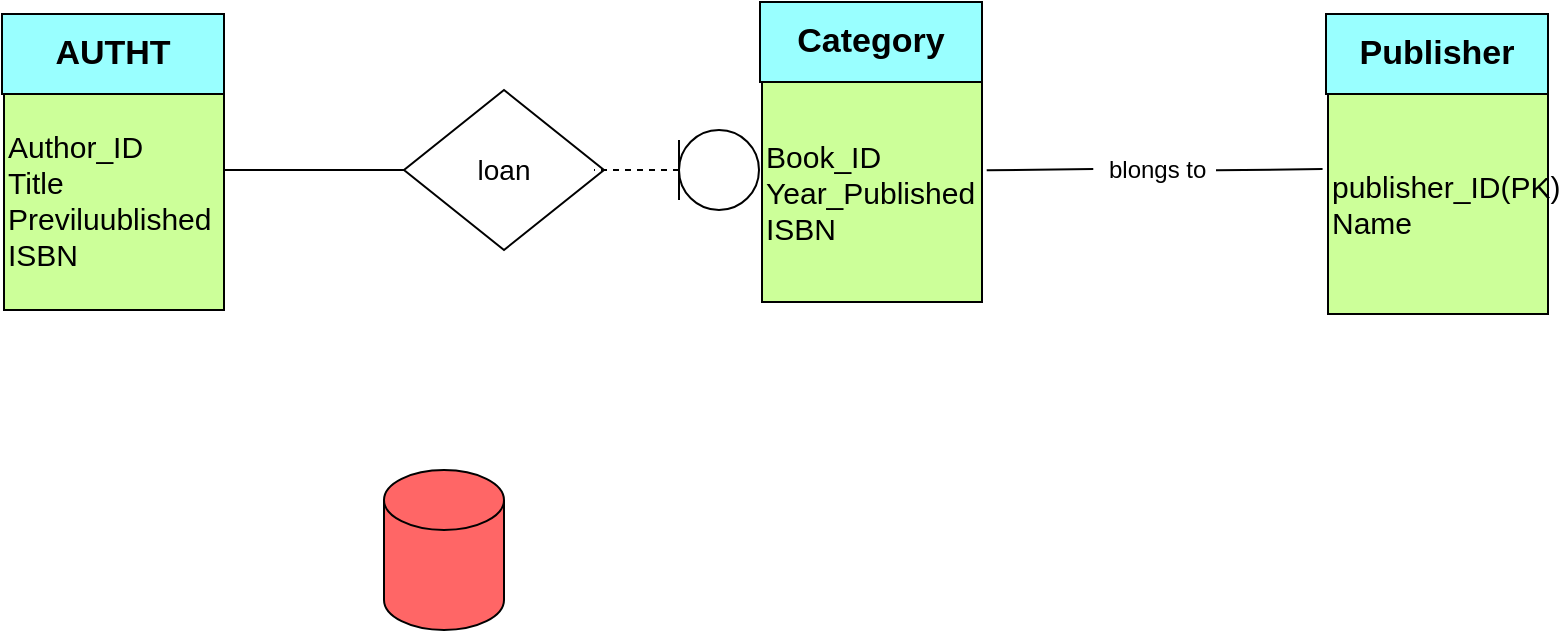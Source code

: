 <mxfile version="26.2.14">
  <diagram name="Page-1" id="FoEoWMVOJTnuln3-TEQc">
    <mxGraphModel dx="786" dy="451" grid="1" gridSize="10" guides="1" tooltips="1" connect="1" arrows="1" fold="1" page="1" pageScale="1" pageWidth="850" pageHeight="1100" math="0" shadow="0">
      <root>
        <mxCell id="0" />
        <mxCell id="1" parent="0" />
        <mxCell id="AqOa6sonlPo9D2rfYCfu-1" value="&lt;font style=&quot;font-size: 14px;&quot;&gt;loan&lt;/font&gt;" style="rhombus;whiteSpace=wrap;html=1;" parent="1" vertex="1">
          <mxGeometry x="330" y="80" width="100" height="80" as="geometry" />
        </mxCell>
        <mxCell id="AqOa6sonlPo9D2rfYCfu-2" value="&lt;font style=&quot;font-size: 15px;&quot;&gt;Author_ID&lt;/font&gt;&lt;div&gt;&lt;font style=&quot;font-size: 15px;&quot;&gt;Title&lt;/font&gt;&lt;/div&gt;&lt;div&gt;&lt;font style=&quot;font-size: 15px;&quot;&gt;Previluublished&lt;/font&gt;&lt;/div&gt;&lt;div&gt;&lt;font style=&quot;font-size: 15px;&quot;&gt;ISBN&lt;/font&gt;&lt;/div&gt;" style="whiteSpace=wrap;html=1;aspect=fixed;align=left;fillColor=#CCFF99;" parent="1" vertex="1">
          <mxGeometry x="130" y="80" width="110" height="110" as="geometry" />
        </mxCell>
        <mxCell id="AqOa6sonlPo9D2rfYCfu-3" value="&lt;b&gt;&lt;font style=&quot;font-size: 17px;&quot;&gt;AUTHT&lt;/font&gt;&lt;/b&gt;" style="rounded=0;whiteSpace=wrap;html=1;fillColor=#99FFFF;" parent="1" vertex="1">
          <mxGeometry x="129" y="42" width="111" height="40" as="geometry" />
        </mxCell>
        <mxCell id="AqOa6sonlPo9D2rfYCfu-4" value="" style="endArrow=none;html=1;rounded=0;" parent="1" edge="1">
          <mxGeometry width="50" height="50" relative="1" as="geometry">
            <mxPoint x="240" y="120" as="sourcePoint" />
            <mxPoint x="330" y="120" as="targetPoint" />
            <Array as="points">
              <mxPoint x="300" y="120" />
            </Array>
          </mxGeometry>
        </mxCell>
        <mxCell id="AqOa6sonlPo9D2rfYCfu-5" value="" style="shape=umlLifeline;perimeter=lifelinePerimeter;whiteSpace=wrap;html=1;container=1;dropTarget=0;collapsible=0;recursiveResize=0;outlineConnect=0;portConstraint=eastwest;newEdgeStyle={&quot;curved&quot;:0,&quot;rounded&quot;:0};participant=umlEntity;rotation=90;size=40;" parent="1" vertex="1">
          <mxGeometry x="446.25" y="78.75" width="40" height="82.5" as="geometry" />
        </mxCell>
        <mxCell id="AqOa6sonlPo9D2rfYCfu-6" value="&lt;span style=&quot;font-size: 15px;&quot;&gt;Book_ID&lt;/span&gt;&lt;div&gt;&lt;span style=&quot;font-size: 15px;&quot;&gt;Year_Published&lt;/span&gt;&lt;/div&gt;&lt;div&gt;&lt;span style=&quot;font-size: 15px;&quot;&gt;ISBN&lt;/span&gt;&lt;/div&gt;" style="whiteSpace=wrap;html=1;aspect=fixed;align=left;fillColor=#CCFF99;" parent="1" vertex="1">
          <mxGeometry x="509" y="76" width="110" height="110" as="geometry" />
        </mxCell>
        <mxCell id="AqOa6sonlPo9D2rfYCfu-7" value="&lt;span style=&quot;font-size: 17px;&quot;&gt;&lt;b&gt;Category&lt;/b&gt;&lt;/span&gt;" style="rounded=0;whiteSpace=wrap;html=1;fillColor=#99FFFF;" parent="1" vertex="1">
          <mxGeometry x="508" y="36" width="111" height="40" as="geometry" />
        </mxCell>
        <mxCell id="heS-apC7RwUpxdM9aNpH-1" value="" style="shape=cylinder3;whiteSpace=wrap;html=1;boundedLbl=1;backgroundOutline=1;size=15;fillColor=#FF6666;" parent="1" vertex="1">
          <mxGeometry x="320" y="270" width="60" height="80" as="geometry" />
        </mxCell>
        <mxCell id="MAIvFbJ32nCBfFAHAOk6-1" value="" style="endArrow=none;html=1;rounded=0;entryX=0.083;entryY=0.144;entryDx=0;entryDy=0;entryPerimeter=0;" edge="1" parent="1">
          <mxGeometry width="50" height="50" relative="1" as="geometry">
            <mxPoint x="621.36" y="120.18" as="sourcePoint" />
            <mxPoint x="674.64" y="119.5" as="targetPoint" />
          </mxGeometry>
        </mxCell>
        <mxCell id="MAIvFbJ32nCBfFAHAOk6-2" value="&lt;span style=&quot;font-size: 15px;&quot;&gt;publisher_ID(PK)&lt;/span&gt;&lt;div&gt;&lt;span style=&quot;font-size: 15px;&quot;&gt;Name&lt;/span&gt;&lt;/div&gt;" style="whiteSpace=wrap;html=1;aspect=fixed;align=left;fillColor=#CCFF99;" vertex="1" parent="1">
          <mxGeometry x="792" y="82" width="110" height="110" as="geometry" />
        </mxCell>
        <mxCell id="MAIvFbJ32nCBfFAHAOk6-3" value="&lt;span style=&quot;font-size: 17px;&quot;&gt;&lt;b&gt;Publisher&lt;/b&gt;&lt;/span&gt;" style="rounded=0;whiteSpace=wrap;html=1;fillColor=#99FFFF;" vertex="1" parent="1">
          <mxGeometry x="791" y="42" width="111" height="40" as="geometry" />
        </mxCell>
        <mxCell id="MAIvFbJ32nCBfFAHAOk6-4" value="blongs to&amp;nbsp;" style="text;html=1;align=center;verticalAlign=middle;resizable=0;points=[];autosize=1;strokeColor=none;fillColor=none;" vertex="1" parent="1">
          <mxGeometry x="668" y="105" width="80" height="30" as="geometry" />
        </mxCell>
        <mxCell id="MAIvFbJ32nCBfFAHAOk6-6" value="" style="endArrow=none;html=1;rounded=0;entryX=0.083;entryY=0.144;entryDx=0;entryDy=0;entryPerimeter=0;" edge="1" parent="1">
          <mxGeometry width="50" height="50" relative="1" as="geometry">
            <mxPoint x="736" y="120.18" as="sourcePoint" />
            <mxPoint x="789.28" y="119.5" as="targetPoint" />
          </mxGeometry>
        </mxCell>
      </root>
    </mxGraphModel>
  </diagram>
</mxfile>

